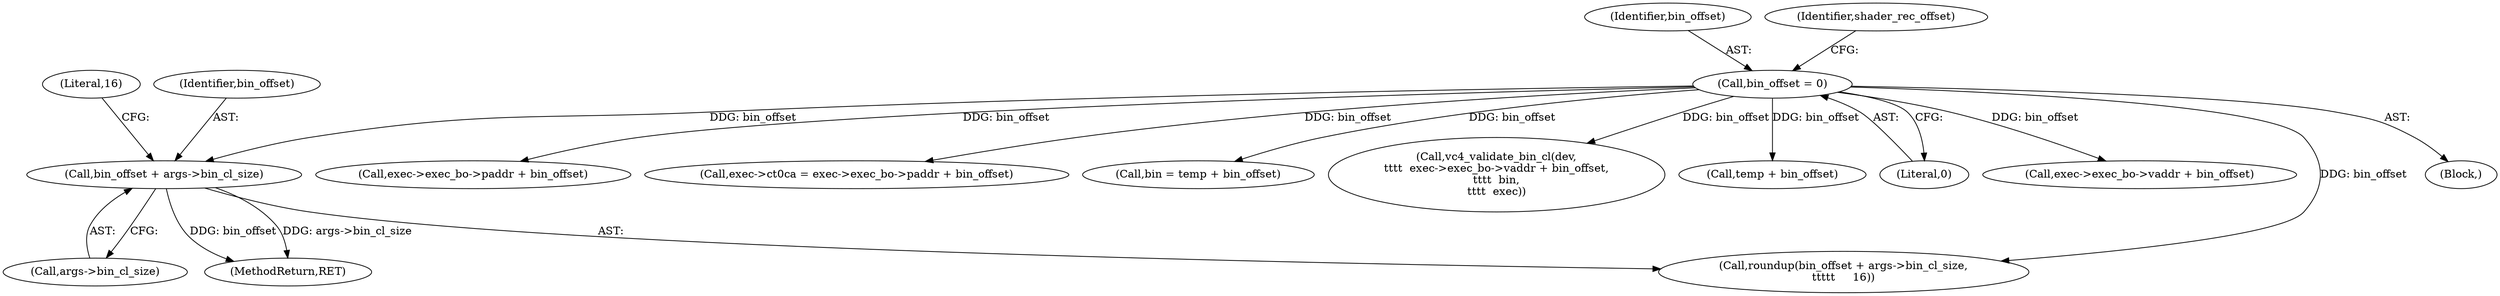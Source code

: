 digraph "0_linux_0f2ff82e11c86c05d051cae32b58226392d33bbf@pointer" {
"1000129" [label="(Call,bin_offset + args->bin_cl_size)"];
"1000122" [label="(Call,bin_offset = 0)"];
"1000122" [label="(Call,bin_offset = 0)"];
"1000128" [label="(Call,roundup(bin_offset + args->bin_cl_size,\n\t\t\t\t\t     16))"];
"1000105" [label="(Block,)"];
"1000342" [label="(Call,exec->exec_bo->paddr + bin_offset)"];
"1000131" [label="(Call,args->bin_cl_size)"];
"1000338" [label="(Call,exec->ct0ca = exec->exec_bo->paddr + bin_offset)"];
"1000123" [label="(Identifier,bin_offset)"];
"1000204" [label="(Call,bin = temp + bin_offset)"];
"1000414" [label="(Call,vc4_validate_bin_cl(dev,\n\t\t\t\t  exec->exec_bo->vaddr + bin_offset,\n\t\t\t\t  bin,\n\t\t\t\t  exec))"];
"1000206" [label="(Call,temp + bin_offset)"];
"1000130" [label="(Identifier,bin_offset)"];
"1000124" [label="(Literal,0)"];
"1000129" [label="(Call,bin_offset + args->bin_cl_size)"];
"1000450" [label="(MethodReturn,RET)"];
"1000134" [label="(Literal,16)"];
"1000416" [label="(Call,exec->exec_bo->vaddr + bin_offset)"];
"1000127" [label="(Identifier,shader_rec_offset)"];
"1000129" -> "1000128"  [label="AST: "];
"1000129" -> "1000131"  [label="CFG: "];
"1000130" -> "1000129"  [label="AST: "];
"1000131" -> "1000129"  [label="AST: "];
"1000134" -> "1000129"  [label="CFG: "];
"1000129" -> "1000450"  [label="DDG: bin_offset"];
"1000129" -> "1000450"  [label="DDG: args->bin_cl_size"];
"1000122" -> "1000129"  [label="DDG: bin_offset"];
"1000122" -> "1000105"  [label="AST: "];
"1000122" -> "1000124"  [label="CFG: "];
"1000123" -> "1000122"  [label="AST: "];
"1000124" -> "1000122"  [label="AST: "];
"1000127" -> "1000122"  [label="CFG: "];
"1000122" -> "1000128"  [label="DDG: bin_offset"];
"1000122" -> "1000204"  [label="DDG: bin_offset"];
"1000122" -> "1000206"  [label="DDG: bin_offset"];
"1000122" -> "1000338"  [label="DDG: bin_offset"];
"1000122" -> "1000342"  [label="DDG: bin_offset"];
"1000122" -> "1000414"  [label="DDG: bin_offset"];
"1000122" -> "1000416"  [label="DDG: bin_offset"];
}
